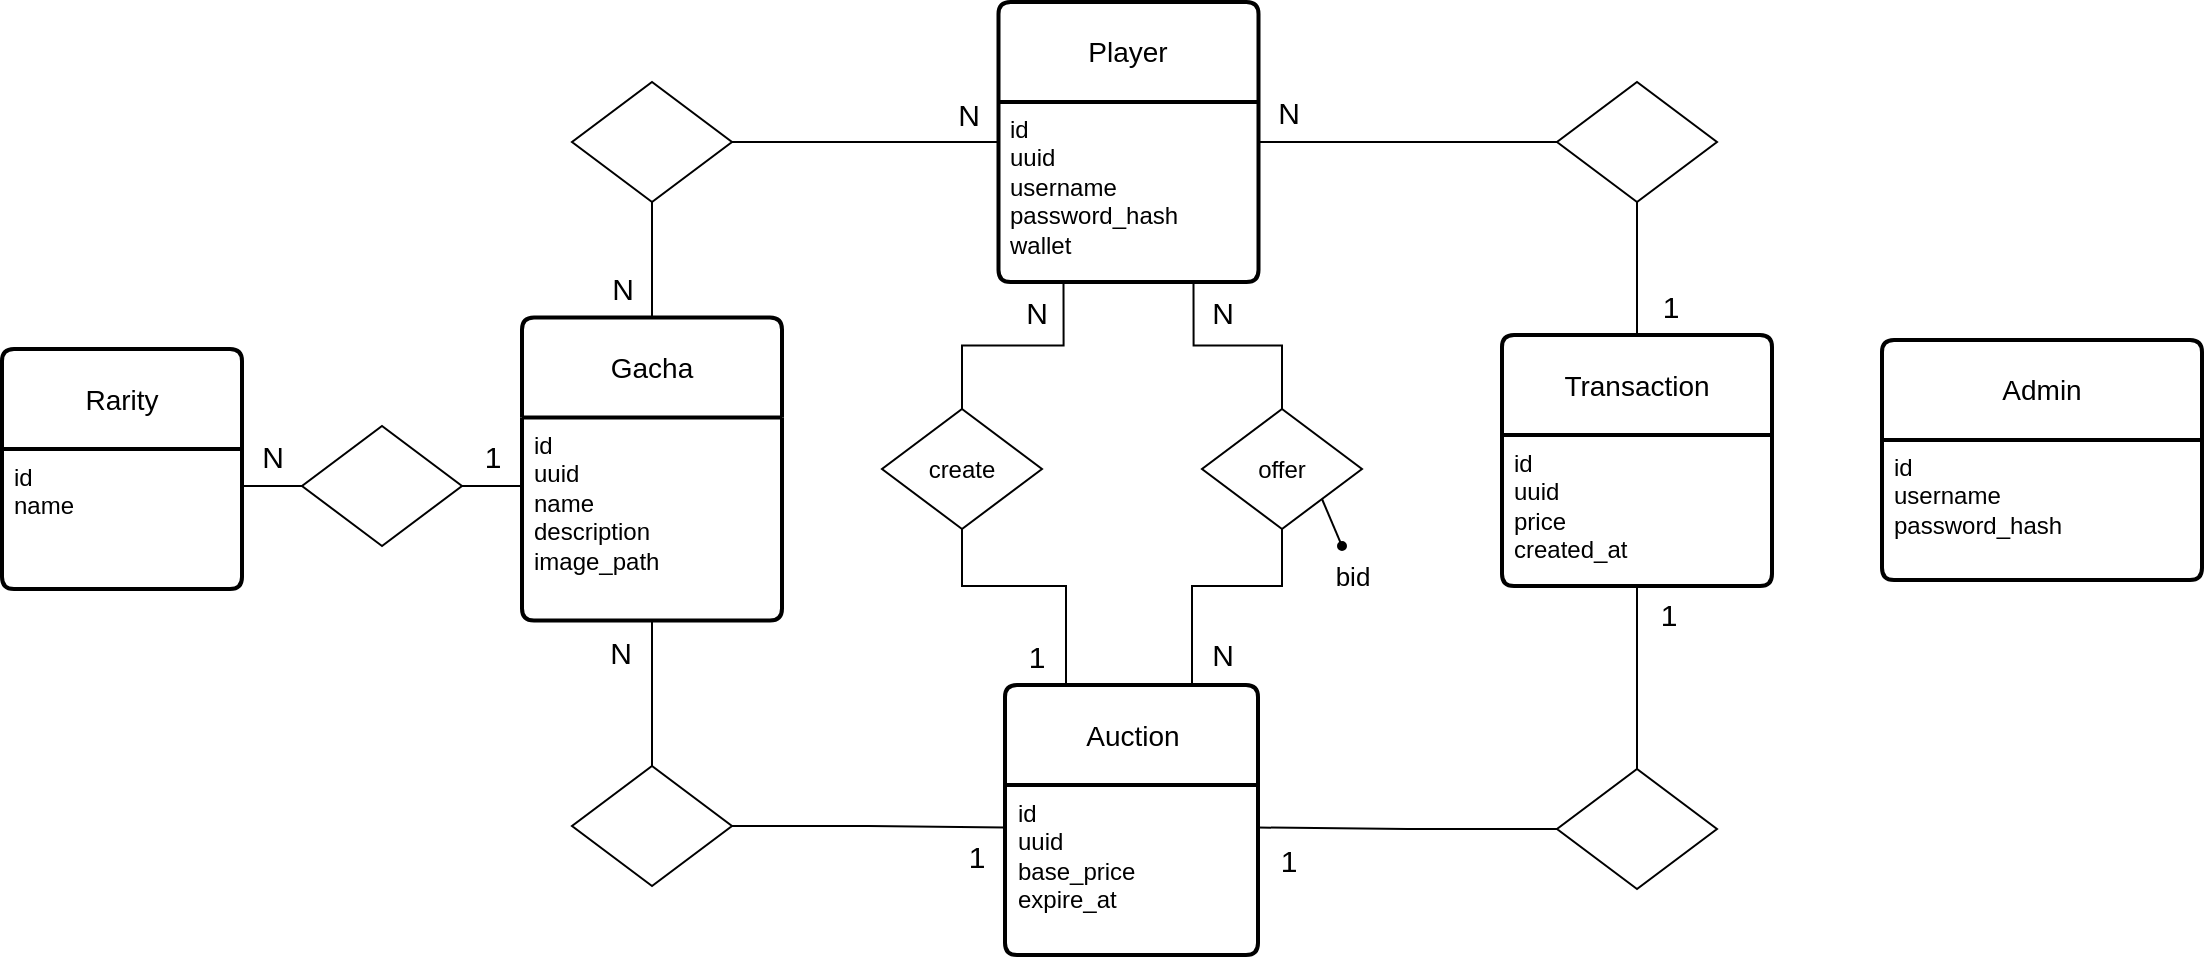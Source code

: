 <mxfile version="24.8.0">
  <diagram name="Pagina-1" id="RPhdyIiAS3A23eOEN7H1">
    <mxGraphModel dx="575" dy="829" grid="1" gridSize="10" guides="1" tooltips="1" connect="1" arrows="1" fold="1" page="1" pageScale="1" pageWidth="827" pageHeight="1169" math="0" shadow="0">
      <root>
        <mxCell id="0" />
        <mxCell id="1" parent="0" />
        <mxCell id="bL0ArV98bqMOwouOUwVZ-1" value="Player" style="swimlane;childLayout=stackLayout;horizontal=1;startSize=50;horizontalStack=0;rounded=1;fontSize=14;fontStyle=0;strokeWidth=2;resizeParent=0;resizeLast=1;shadow=0;dashed=0;align=center;arcSize=4;whiteSpace=wrap;html=1;" parent="1" vertex="1">
          <mxGeometry x="1488.25" y="185" width="130" height="140" as="geometry">
            <mxRectangle x="120" y="300" width="70" height="50" as="alternateBounds" />
          </mxGeometry>
        </mxCell>
        <mxCell id="bL0ArV98bqMOwouOUwVZ-2" value="&lt;div&gt;id&lt;/div&gt;uuid&lt;div&gt;username&lt;/div&gt;&lt;div&gt;password_hash&lt;/div&gt;&lt;div&gt;wallet&lt;br&gt;&lt;/div&gt;&lt;div&gt;&lt;br&gt;&lt;/div&gt;" style="align=left;strokeColor=none;fillColor=none;spacingLeft=4;fontSize=12;verticalAlign=top;resizable=0;rotatable=0;part=1;html=1;" parent="bL0ArV98bqMOwouOUwVZ-1" vertex="1">
          <mxGeometry y="50" width="130" height="90" as="geometry" />
        </mxCell>
        <mxCell id="bL0ArV98bqMOwouOUwVZ-3" value="N" style="text;html=1;align=center;verticalAlign=middle;resizable=0;points=[];autosize=1;strokeColor=none;fillColor=none;fontSize=15;" parent="1" vertex="1">
          <mxGeometry x="1458.25" y="226" width="30" height="30" as="geometry" />
        </mxCell>
        <mxCell id="bL0ArV98bqMOwouOUwVZ-4" style="edgeStyle=orthogonalEdgeStyle;rounded=0;orthogonalLoop=1;jettySize=auto;html=1;exitX=0.5;exitY=0;exitDx=0;exitDy=0;entryX=0.5;entryY=0;entryDx=0;entryDy=0;endArrow=none;endFill=0;" parent="1" source="bL0ArV98bqMOwouOUwVZ-8" target="bL0ArV98bqMOwouOUwVZ-11" edge="1">
          <mxGeometry relative="1" as="geometry">
            <mxPoint x="1305" y="398.5" as="targetPoint" />
          </mxGeometry>
        </mxCell>
        <mxCell id="bL0ArV98bqMOwouOUwVZ-5" value="N" style="text;html=1;align=center;verticalAlign=middle;resizable=0;points=[];autosize=1;strokeColor=none;fillColor=none;fontSize=15;" parent="1" vertex="1">
          <mxGeometry x="1285" y="312.75" width="30" height="30" as="geometry" />
        </mxCell>
        <mxCell id="bL0ArV98bqMOwouOUwVZ-6" value="N" style="text;html=1;align=center;verticalAlign=middle;resizable=0;points=[];autosize=1;strokeColor=none;fillColor=none;fontSize=15;" parent="1" vertex="1">
          <mxGeometry x="1284" y="494.5" width="30" height="30" as="geometry" />
        </mxCell>
        <mxCell id="bL0ArV98bqMOwouOUwVZ-7" style="edgeStyle=orthogonalEdgeStyle;rounded=0;orthogonalLoop=1;jettySize=auto;html=1;exitX=0.5;exitY=1;exitDx=0;exitDy=0;entryX=0.5;entryY=1;entryDx=0;entryDy=0;endArrow=none;endFill=0;" parent="1" source="bL0ArV98bqMOwouOUwVZ-8" target="bL0ArV98bqMOwouOUwVZ-23" edge="1">
          <mxGeometry relative="1" as="geometry" />
        </mxCell>
        <mxCell id="bL0ArV98bqMOwouOUwVZ-8" value="Gacha" style="swimlane;childLayout=stackLayout;horizontal=1;startSize=50;horizontalStack=0;rounded=1;fontSize=14;fontStyle=0;strokeWidth=2;resizeParent=0;resizeLast=1;shadow=0;dashed=0;align=center;arcSize=4;whiteSpace=wrap;html=1;" parent="1" vertex="1">
          <mxGeometry x="1250" y="342.75" width="130" height="151.5" as="geometry">
            <mxRectangle x="120" y="300" width="70" height="50" as="alternateBounds" />
          </mxGeometry>
        </mxCell>
        <mxCell id="bL0ArV98bqMOwouOUwVZ-9" value="&lt;div&gt;id&lt;/div&gt;&lt;div&gt;uuid&lt;/div&gt;&lt;div&gt;name&lt;br&gt;&lt;/div&gt;&lt;div&gt;description&lt;br&gt;&lt;/div&gt;&lt;div&gt;image_path&lt;br&gt;&lt;/div&gt;" style="align=left;strokeColor=none;fillColor=none;spacingLeft=4;fontSize=12;verticalAlign=top;resizable=0;rotatable=0;part=1;html=1;" parent="bL0ArV98bqMOwouOUwVZ-8" vertex="1">
          <mxGeometry y="50" width="130" height="101.5" as="geometry" />
        </mxCell>
        <mxCell id="bL0ArV98bqMOwouOUwVZ-10" style="edgeStyle=orthogonalEdgeStyle;rounded=0;orthogonalLoop=1;jettySize=auto;html=1;exitX=0;exitY=0.5;exitDx=0;exitDy=0;entryX=0;entryY=0.5;entryDx=0;entryDy=0;endArrow=none;endFill=0;" parent="1" source="bL0ArV98bqMOwouOUwVZ-11" target="bL0ArV98bqMOwouOUwVZ-1" edge="1">
          <mxGeometry relative="1" as="geometry" />
        </mxCell>
        <mxCell id="bL0ArV98bqMOwouOUwVZ-11" value="" style="shape=rhombus;perimeter=rhombusPerimeter;whiteSpace=wrap;html=1;align=center;direction=west;" parent="1" vertex="1">
          <mxGeometry x="1275" y="225" width="80" height="60" as="geometry" />
        </mxCell>
        <mxCell id="bL0ArV98bqMOwouOUwVZ-12" value="Transaction" style="swimlane;childLayout=stackLayout;horizontal=1;startSize=50;horizontalStack=0;rounded=1;fontSize=14;fontStyle=0;strokeWidth=2;resizeParent=0;resizeLast=1;shadow=0;dashed=0;align=center;arcSize=4;whiteSpace=wrap;html=1;" parent="1" vertex="1">
          <mxGeometry x="1740" y="351.5" width="135" height="125.5" as="geometry" />
        </mxCell>
        <mxCell id="bL0ArV98bqMOwouOUwVZ-13" value="&lt;div&gt;id&lt;/div&gt;&lt;div&gt;uuid&lt;/div&gt;&lt;div&gt;price&lt;/div&gt;&lt;div&gt;created_at&lt;br&gt;&lt;/div&gt;" style="align=left;strokeColor=none;fillColor=none;spacingLeft=4;fontSize=12;verticalAlign=top;resizable=0;rotatable=0;part=1;html=1;" parent="bL0ArV98bqMOwouOUwVZ-12" vertex="1">
          <mxGeometry y="50" width="135" height="75.5" as="geometry" />
        </mxCell>
        <mxCell id="bL0ArV98bqMOwouOUwVZ-14" value="&lt;div style=&quot;font-size: 15px;&quot;&gt;1&lt;/div&gt;" style="text;html=1;align=center;verticalAlign=middle;resizable=0;points=[];autosize=1;strokeColor=none;fillColor=none;fontSize=15;" parent="1" vertex="1">
          <mxGeometry x="1808" y="476" width="30" height="30" as="geometry" />
        </mxCell>
        <mxCell id="bL0ArV98bqMOwouOUwVZ-15" value="1" style="text;html=1;align=center;verticalAlign=middle;resizable=0;points=[];autosize=1;strokeColor=none;fillColor=none;fontSize=15;" parent="1" vertex="1">
          <mxGeometry x="1808.5" y="321.5" width="30" height="30" as="geometry" />
        </mxCell>
        <mxCell id="bL0ArV98bqMOwouOUwVZ-16" style="edgeStyle=orthogonalEdgeStyle;rounded=0;orthogonalLoop=1;jettySize=auto;html=1;exitX=0.5;exitY=0;exitDx=0;exitDy=0;entryX=0.5;entryY=0;entryDx=0;entryDy=0;endArrow=none;endFill=0;" parent="1" source="bL0ArV98bqMOwouOUwVZ-18" target="bL0ArV98bqMOwouOUwVZ-12" edge="1">
          <mxGeometry relative="1" as="geometry" />
        </mxCell>
        <mxCell id="bL0ArV98bqMOwouOUwVZ-17" style="edgeStyle=orthogonalEdgeStyle;rounded=0;orthogonalLoop=1;jettySize=auto;html=1;exitX=1;exitY=0.5;exitDx=0;exitDy=0;entryX=1;entryY=0.5;entryDx=0;entryDy=0;endArrow=none;endFill=0;" parent="1" source="bL0ArV98bqMOwouOUwVZ-18" target="bL0ArV98bqMOwouOUwVZ-1" edge="1">
          <mxGeometry relative="1" as="geometry" />
        </mxCell>
        <mxCell id="bL0ArV98bqMOwouOUwVZ-18" value="" style="shape=rhombus;perimeter=rhombusPerimeter;whiteSpace=wrap;html=1;align=center;direction=west;" parent="1" vertex="1">
          <mxGeometry x="1767.5" y="225" width="80" height="60" as="geometry" />
        </mxCell>
        <mxCell id="bL0ArV98bqMOwouOUwVZ-19" value="Auction" style="swimlane;childLayout=stackLayout;horizontal=1;startSize=50;horizontalStack=0;rounded=1;fontSize=14;fontStyle=0;strokeWidth=2;resizeParent=0;resizeLast=1;shadow=0;dashed=0;align=center;arcSize=4;whiteSpace=wrap;html=1;" parent="1" vertex="1">
          <mxGeometry x="1491.5" y="526.5" width="126.5" height="135" as="geometry" />
        </mxCell>
        <mxCell id="bL0ArV98bqMOwouOUwVZ-20" value="&lt;div&gt;id&lt;/div&gt;&lt;div&gt;uuid&lt;/div&gt;&lt;div&gt;base_price&lt;/div&gt;&lt;div&gt;expire_at&lt;br&gt;&lt;/div&gt;" style="align=left;strokeColor=none;fillColor=none;spacingLeft=4;fontSize=12;verticalAlign=top;resizable=0;rotatable=0;part=1;html=1;" parent="bL0ArV98bqMOwouOUwVZ-19" vertex="1">
          <mxGeometry y="50" width="126.5" height="85" as="geometry" />
        </mxCell>
        <mxCell id="bL0ArV98bqMOwouOUwVZ-21" value="1" style="text;html=1;align=center;verticalAlign=middle;resizable=0;points=[];autosize=1;strokeColor=none;fillColor=none;fontSize=15;" parent="1" vertex="1">
          <mxGeometry x="1461.5" y="597" width="30" height="30" as="geometry" />
        </mxCell>
        <mxCell id="bL0ArV98bqMOwouOUwVZ-22" style="edgeStyle=orthogonalEdgeStyle;rounded=0;orthogonalLoop=1;jettySize=auto;html=1;exitX=0;exitY=0.5;exitDx=0;exitDy=0;entryX=0;entryY=0.25;entryDx=0;entryDy=0;endArrow=none;endFill=0;" parent="1" source="bL0ArV98bqMOwouOUwVZ-23" target="bL0ArV98bqMOwouOUwVZ-20" edge="1">
          <mxGeometry relative="1" as="geometry" />
        </mxCell>
        <mxCell id="bL0ArV98bqMOwouOUwVZ-23" value="" style="shape=rhombus;perimeter=rhombusPerimeter;whiteSpace=wrap;html=1;align=center;direction=west;" parent="1" vertex="1">
          <mxGeometry x="1275" y="567" width="80" height="60" as="geometry" />
        </mxCell>
        <mxCell id="bL0ArV98bqMOwouOUwVZ-24" style="edgeStyle=orthogonalEdgeStyle;rounded=0;orthogonalLoop=1;jettySize=auto;html=1;exitX=1;exitY=0.5;exitDx=0;exitDy=0;entryX=1;entryY=0.25;entryDx=0;entryDy=0;endArrow=none;endFill=0;" parent="1" source="bL0ArV98bqMOwouOUwVZ-26" target="bL0ArV98bqMOwouOUwVZ-20" edge="1">
          <mxGeometry relative="1" as="geometry" />
        </mxCell>
        <mxCell id="bL0ArV98bqMOwouOUwVZ-25" style="edgeStyle=orthogonalEdgeStyle;rounded=0;orthogonalLoop=1;jettySize=auto;html=1;exitX=0.5;exitY=1;exitDx=0;exitDy=0;entryX=0.5;entryY=1;entryDx=0;entryDy=0;endArrow=none;endFill=0;" parent="1" source="bL0ArV98bqMOwouOUwVZ-26" target="bL0ArV98bqMOwouOUwVZ-13" edge="1">
          <mxGeometry relative="1" as="geometry" />
        </mxCell>
        <mxCell id="bL0ArV98bqMOwouOUwVZ-26" value="" style="shape=rhombus;perimeter=rhombusPerimeter;whiteSpace=wrap;html=1;align=center;direction=west;" parent="1" vertex="1">
          <mxGeometry x="1767.5" y="568.5" width="80" height="60" as="geometry" />
        </mxCell>
        <mxCell id="bL0ArV98bqMOwouOUwVZ-27" value="1" style="text;html=1;align=center;verticalAlign=middle;resizable=0;points=[];autosize=1;strokeColor=none;fillColor=none;fontSize=15;" parent="1" vertex="1">
          <mxGeometry x="1618" y="598.5" width="30" height="30" as="geometry" />
        </mxCell>
        <mxCell id="bL0ArV98bqMOwouOUwVZ-28" value="Admin" style="swimlane;childLayout=stackLayout;horizontal=1;startSize=50;horizontalStack=0;rounded=1;fontSize=14;fontStyle=0;strokeWidth=2;resizeParent=0;resizeLast=1;shadow=0;dashed=0;align=center;arcSize=4;whiteSpace=wrap;html=1;" parent="1" vertex="1">
          <mxGeometry x="1930" y="354" width="160" height="120" as="geometry" />
        </mxCell>
        <mxCell id="bL0ArV98bqMOwouOUwVZ-29" value="&lt;div&gt;id&lt;/div&gt;&lt;div&gt;username&lt;/div&gt;&lt;div&gt;password_hash&lt;br&gt;&lt;/div&gt;" style="align=left;strokeColor=none;fillColor=none;spacingLeft=4;fontSize=12;verticalAlign=top;resizable=0;rotatable=0;part=1;html=1;" parent="bL0ArV98bqMOwouOUwVZ-28" vertex="1">
          <mxGeometry y="50" width="160" height="70" as="geometry" />
        </mxCell>
        <mxCell id="bL0ArV98bqMOwouOUwVZ-30" style="edgeStyle=orthogonalEdgeStyle;rounded=0;orthogonalLoop=1;jettySize=auto;html=1;exitX=0.25;exitY=1;exitDx=0;exitDy=0;entryX=0.5;entryY=1;entryDx=0;entryDy=0;endArrow=none;endFill=0;" parent="1" source="bL0ArV98bqMOwouOUwVZ-2" target="bL0ArV98bqMOwouOUwVZ-31" edge="1">
          <mxGeometry relative="1" as="geometry">
            <mxPoint x="1459" y="428.5" as="sourcePoint" />
          </mxGeometry>
        </mxCell>
        <mxCell id="bL0ArV98bqMOwouOUwVZ-31" value="create" style="shape=rhombus;perimeter=rhombusPerimeter;whiteSpace=wrap;html=1;align=center;direction=west;" parent="1" vertex="1">
          <mxGeometry x="1430" y="388.5" width="80" height="60" as="geometry" />
        </mxCell>
        <mxCell id="bL0ArV98bqMOwouOUwVZ-32" value="N" style="text;html=1;align=center;verticalAlign=middle;resizable=0;points=[];autosize=1;strokeColor=none;fillColor=none;fontSize=15;" parent="1" vertex="1">
          <mxGeometry x="1491.5" y="325" width="30" height="30" as="geometry" />
        </mxCell>
        <mxCell id="bL0ArV98bqMOwouOUwVZ-33" value="1" style="text;html=1;align=center;verticalAlign=middle;resizable=0;points=[];autosize=1;strokeColor=none;fillColor=none;fontSize=15;" parent="1" vertex="1">
          <mxGeometry x="1491.5" y="496.5" width="30" height="30" as="geometry" />
        </mxCell>
        <mxCell id="bL0ArV98bqMOwouOUwVZ-34" style="edgeStyle=orthogonalEdgeStyle;rounded=0;orthogonalLoop=1;jettySize=auto;html=1;exitX=0.25;exitY=0;exitDx=0;exitDy=0;entryX=0.5;entryY=0;entryDx=0;entryDy=0;endArrow=none;endFill=0;" parent="1" source="bL0ArV98bqMOwouOUwVZ-19" target="bL0ArV98bqMOwouOUwVZ-31" edge="1">
          <mxGeometry relative="1" as="geometry">
            <mxPoint x="1636" y="436.5" as="sourcePoint" />
            <Array as="points">
              <mxPoint x="1522" y="477" />
              <mxPoint x="1470" y="477" />
            </Array>
          </mxGeometry>
        </mxCell>
        <mxCell id="bL0ArV98bqMOwouOUwVZ-35" style="edgeStyle=orthogonalEdgeStyle;rounded=0;orthogonalLoop=1;jettySize=auto;html=1;exitX=0.75;exitY=1;exitDx=0;exitDy=0;entryX=0.5;entryY=1;entryDx=0;entryDy=0;endArrow=none;endFill=0;" parent="1" source="bL0ArV98bqMOwouOUwVZ-2" target="bL0ArV98bqMOwouOUwVZ-38" edge="1">
          <mxGeometry relative="1" as="geometry">
            <mxPoint x="1619.5" y="497" as="sourcePoint" />
            <mxPoint x="1668.5" y="522.0" as="targetPoint" />
          </mxGeometry>
        </mxCell>
        <mxCell id="bL0ArV98bqMOwouOUwVZ-36" style="edgeStyle=orthogonalEdgeStyle;rounded=0;orthogonalLoop=1;jettySize=auto;html=1;exitX=0.75;exitY=0;exitDx=0;exitDy=0;entryX=0.5;entryY=0;entryDx=0;entryDy=0;endArrow=none;endFill=0;" parent="1" source="bL0ArV98bqMOwouOUwVZ-19" target="bL0ArV98bqMOwouOUwVZ-38" edge="1">
          <mxGeometry relative="1" as="geometry">
            <mxPoint x="1796.5" y="505" as="sourcePoint" />
            <mxPoint x="1748.5" y="522.0" as="targetPoint" />
            <Array as="points">
              <mxPoint x="1585" y="477" />
              <mxPoint x="1630" y="477" />
            </Array>
          </mxGeometry>
        </mxCell>
        <mxCell id="bL0ArV98bqMOwouOUwVZ-37" value="N" style="text;html=1;align=center;verticalAlign=middle;resizable=0;points=[];autosize=1;strokeColor=none;fillColor=none;fontSize=15;" parent="1" vertex="1">
          <mxGeometry x="1585" y="325" width="30" height="30" as="geometry" />
        </mxCell>
        <mxCell id="bL0ArV98bqMOwouOUwVZ-38" value="offer" style="shape=rhombus;perimeter=rhombusPerimeter;whiteSpace=wrap;html=1;align=center;direction=west;" parent="1" vertex="1">
          <mxGeometry x="1590" y="388.5" width="80" height="60" as="geometry" />
        </mxCell>
        <mxCell id="bL0ArV98bqMOwouOUwVZ-39" value="N" style="text;html=1;align=center;verticalAlign=middle;resizable=0;points=[];autosize=1;strokeColor=none;fillColor=none;fontSize=15;" parent="1" vertex="1">
          <mxGeometry x="1585" y="495.5" width="30" height="30" as="geometry" />
        </mxCell>
        <mxCell id="bL0ArV98bqMOwouOUwVZ-40" value="" style="endArrow=oval;html=1;rounded=0;exitX=0;exitY=0;exitDx=0;exitDy=0;endFill=1;strokeWidth=1;endSize=4;" parent="1" source="bL0ArV98bqMOwouOUwVZ-38" edge="1">
          <mxGeometry width="50" height="50" relative="1" as="geometry">
            <mxPoint x="1709.5" y="567" as="sourcePoint" />
            <mxPoint x="1660" y="457" as="targetPoint" />
            <Array as="points" />
          </mxGeometry>
        </mxCell>
        <mxCell id="bL0ArV98bqMOwouOUwVZ-41" value="bid" style="text;html=1;align=center;verticalAlign=middle;resizable=0;points=[];autosize=1;strokeColor=none;fillColor=none;fontSize=13;" parent="1" vertex="1">
          <mxGeometry x="1645" y="457" width="40" height="30" as="geometry" />
        </mxCell>
        <mxCell id="bL0ArV98bqMOwouOUwVZ-42" value="N" style="text;html=1;align=center;verticalAlign=middle;resizable=0;points=[];autosize=1;strokeColor=none;fillColor=none;fontSize=15;" parent="1" vertex="1">
          <mxGeometry x="1618" y="225" width="30" height="30" as="geometry" />
        </mxCell>
        <mxCell id="bL0ArV98bqMOwouOUwVZ-43" style="edgeStyle=orthogonalEdgeStyle;rounded=0;orthogonalLoop=1;jettySize=auto;html=1;exitX=0;exitY=0.5;exitDx=0;exitDy=0;entryX=0;entryY=0.25;entryDx=0;entryDy=0;endArrow=none;endFill=0;" parent="1" source="bL0ArV98bqMOwouOUwVZ-45" target="bL0ArV98bqMOwouOUwVZ-9" edge="1">
          <mxGeometry relative="1" as="geometry" />
        </mxCell>
        <mxCell id="bL0ArV98bqMOwouOUwVZ-44" style="edgeStyle=orthogonalEdgeStyle;rounded=0;orthogonalLoop=1;jettySize=auto;html=1;exitX=1;exitY=0.5;exitDx=0;exitDy=0;entryX=1;entryY=0.25;entryDx=0;entryDy=0;endArrow=none;endFill=0;" parent="1" source="bL0ArV98bqMOwouOUwVZ-45" target="bL0ArV98bqMOwouOUwVZ-47" edge="1">
          <mxGeometry relative="1" as="geometry" />
        </mxCell>
        <mxCell id="bL0ArV98bqMOwouOUwVZ-45" value="" style="shape=rhombus;perimeter=rhombusPerimeter;whiteSpace=wrap;html=1;align=center;direction=west;" parent="1" vertex="1">
          <mxGeometry x="1140" y="397" width="80" height="60" as="geometry" />
        </mxCell>
        <mxCell id="bL0ArV98bqMOwouOUwVZ-46" value="Rarity" style="swimlane;childLayout=stackLayout;horizontal=1;startSize=50;horizontalStack=0;rounded=1;fontSize=14;fontStyle=0;strokeWidth=2;resizeParent=0;resizeLast=1;shadow=0;dashed=0;align=center;arcSize=4;whiteSpace=wrap;html=1;" parent="1" vertex="1">
          <mxGeometry x="990" y="358.5" width="120" height="120" as="geometry" />
        </mxCell>
        <mxCell id="bL0ArV98bqMOwouOUwVZ-47" value="&lt;div&gt;id&lt;/div&gt;&lt;div&gt;name&lt;br&gt;&lt;/div&gt;" style="align=left;strokeColor=none;fillColor=none;spacingLeft=4;fontSize=12;verticalAlign=top;resizable=0;rotatable=0;part=1;html=1;" parent="bL0ArV98bqMOwouOUwVZ-46" vertex="1">
          <mxGeometry y="50" width="120" height="70" as="geometry" />
        </mxCell>
        <mxCell id="bL0ArV98bqMOwouOUwVZ-48" value="1" style="text;html=1;align=center;verticalAlign=middle;resizable=0;points=[];autosize=1;strokeColor=none;fillColor=none;fontSize=15;" parent="1" vertex="1">
          <mxGeometry x="1220" y="397" width="30" height="30" as="geometry" />
        </mxCell>
        <mxCell id="bL0ArV98bqMOwouOUwVZ-49" value="N" style="text;html=1;align=center;verticalAlign=middle;resizable=0;points=[];autosize=1;strokeColor=none;fillColor=none;fontSize=15;" parent="1" vertex="1">
          <mxGeometry x="1110" y="397" width="30" height="30" as="geometry" />
        </mxCell>
      </root>
    </mxGraphModel>
  </diagram>
</mxfile>
